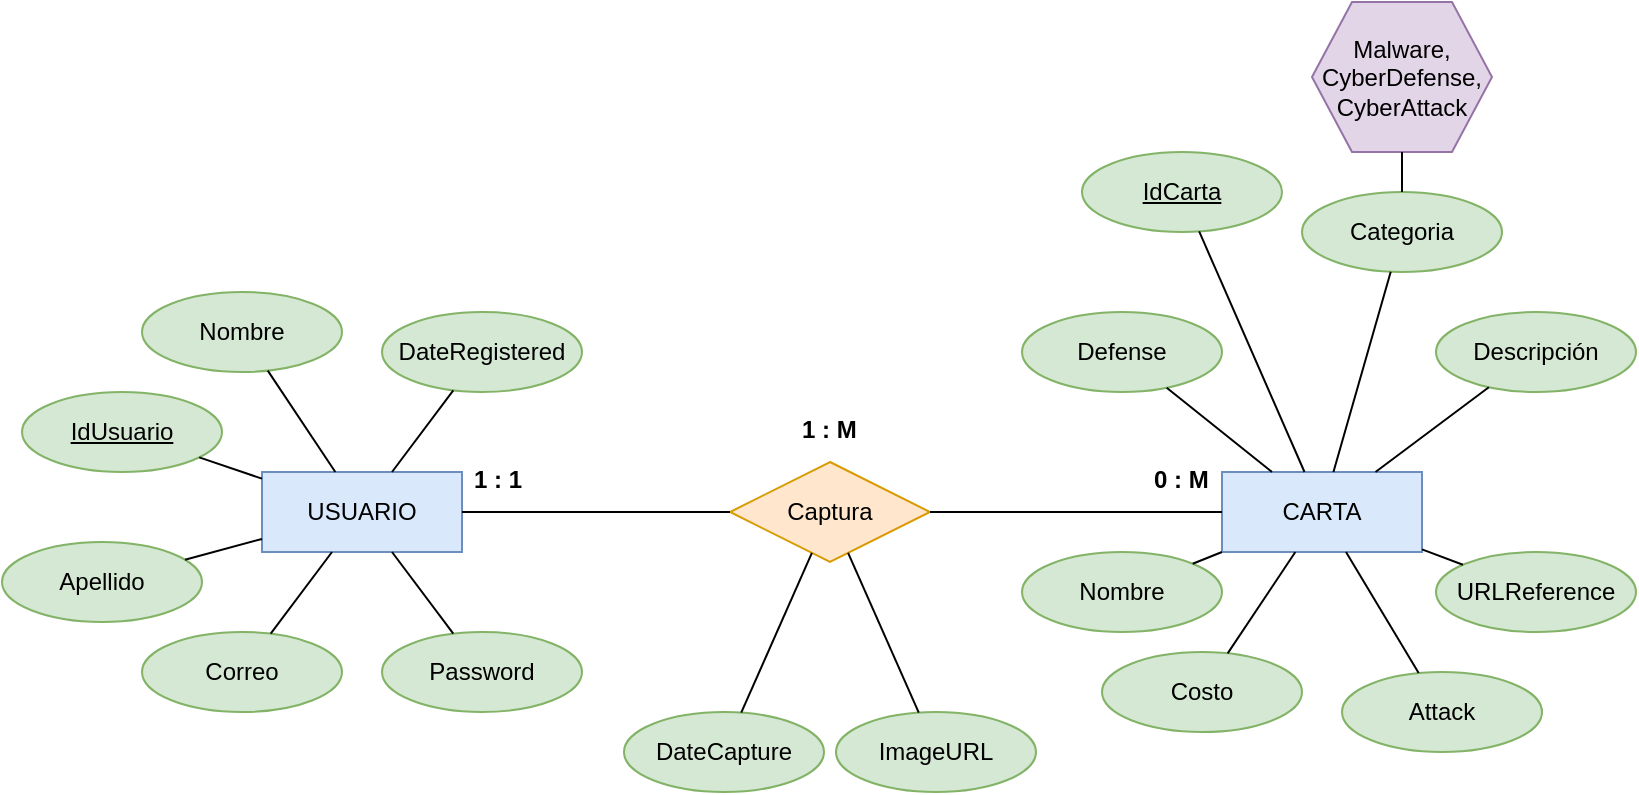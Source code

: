 <mxfile version="26.2.14">
  <diagram name="Página-1" id="IkAE_Rgw1rNBqZ4q8MyZ">
    <mxGraphModel dx="983" dy="556" grid="1" gridSize="10" guides="1" tooltips="1" connect="1" arrows="1" fold="1" page="1" pageScale="1" pageWidth="827" pageHeight="1169" math="0" shadow="0">
      <root>
        <mxCell id="0" />
        <mxCell id="1" parent="0" />
        <mxCell id="kso5AjJPwojteGqDQw1w-1" value="USUARIO" style="whiteSpace=wrap;html=1;align=center;fillColor=#dae8fc;strokeColor=#6c8ebf;" vertex="1" parent="1">
          <mxGeometry x="140" y="320" width="100" height="40" as="geometry" />
        </mxCell>
        <mxCell id="kso5AjJPwojteGqDQw1w-2" value="Captura" style="shape=rhombus;perimeter=rhombusPerimeter;whiteSpace=wrap;html=1;align=center;fillColor=#ffe6cc;strokeColor=#d79b00;" vertex="1" parent="1">
          <mxGeometry x="374" y="315" width="100" height="50" as="geometry" />
        </mxCell>
        <mxCell id="kso5AjJPwojteGqDQw1w-3" value="Malware,&lt;div&gt;CyberDefense,&lt;/div&gt;&lt;div&gt;CyberAttack&lt;/div&gt;" style="shape=hexagon;perimeter=hexagonPerimeter2;whiteSpace=wrap;html=1;fixedSize=1;fillColor=#e1d5e7;strokeColor=#9673a6;" vertex="1" parent="1">
          <mxGeometry x="665" y="85" width="90" height="75" as="geometry" />
        </mxCell>
        <mxCell id="kso5AjJPwojteGqDQw1w-4" value="IdUsuario" style="ellipse;whiteSpace=wrap;html=1;align=center;fontStyle=4;fillColor=#d5e8d4;strokeColor=#82b366;" vertex="1" parent="1">
          <mxGeometry x="20" y="280" width="100" height="40" as="geometry" />
        </mxCell>
        <mxCell id="kso5AjJPwojteGqDQw1w-6" value="CARTA" style="whiteSpace=wrap;html=1;align=center;fillColor=#dae8fc;strokeColor=#6c8ebf;" vertex="1" parent="1">
          <mxGeometry x="620" y="320" width="100" height="40" as="geometry" />
        </mxCell>
        <mxCell id="kso5AjJPwojteGqDQw1w-7" value="" style="endArrow=none;html=1;rounded=0;" edge="1" parent="1" source="kso5AjJPwojteGqDQw1w-1" target="kso5AjJPwojteGqDQw1w-2">
          <mxGeometry relative="1" as="geometry">
            <mxPoint x="290" y="450" as="sourcePoint" />
            <mxPoint x="450" y="450" as="targetPoint" />
          </mxGeometry>
        </mxCell>
        <mxCell id="kso5AjJPwojteGqDQw1w-8" value="" style="endArrow=none;html=1;rounded=0;" edge="1" parent="1" source="kso5AjJPwojteGqDQw1w-2" target="kso5AjJPwojteGqDQw1w-6">
          <mxGeometry relative="1" as="geometry">
            <mxPoint x="560" y="440" as="sourcePoint" />
            <mxPoint x="720" y="440" as="targetPoint" />
          </mxGeometry>
        </mxCell>
        <mxCell id="kso5AjJPwojteGqDQw1w-9" value="1 : M" style="text;strokeColor=none;fillColor=none;spacingLeft=4;spacingRight=4;overflow=hidden;rotatable=0;points=[[0,0.5],[1,0.5]];portConstraint=eastwest;fontSize=12;whiteSpace=wrap;html=1;fontStyle=1" vertex="1" parent="1">
          <mxGeometry x="404" y="285" width="40" height="30" as="geometry" />
        </mxCell>
        <mxCell id="kso5AjJPwojteGqDQw1w-10" value="0 : M" style="text;strokeColor=none;fillColor=none;spacingLeft=4;spacingRight=4;overflow=hidden;rotatable=0;points=[[0,0.5],[1,0.5]];portConstraint=eastwest;fontSize=12;whiteSpace=wrap;html=1;fontStyle=1" vertex="1" parent="1">
          <mxGeometry x="580" y="310" width="40" height="30" as="geometry" />
        </mxCell>
        <mxCell id="kso5AjJPwojteGqDQw1w-11" value="1 : 1" style="text;strokeColor=none;fillColor=none;spacingLeft=4;spacingRight=4;overflow=hidden;rotatable=0;points=[[0,0.5],[1,0.5]];portConstraint=eastwest;fontSize=12;whiteSpace=wrap;html=1;fontStyle=1" vertex="1" parent="1">
          <mxGeometry x="240" y="310" width="40" height="30" as="geometry" />
        </mxCell>
        <mxCell id="kso5AjJPwojteGqDQw1w-18" value="Nombre" style="ellipse;whiteSpace=wrap;html=1;align=center;fillColor=#d5e8d4;strokeColor=#82b366;" vertex="1" parent="1">
          <mxGeometry x="80" y="230" width="100" height="40" as="geometry" />
        </mxCell>
        <mxCell id="kso5AjJPwojteGqDQw1w-19" value="Apellido" style="ellipse;whiteSpace=wrap;html=1;align=center;fillColor=#d5e8d4;strokeColor=#82b366;" vertex="1" parent="1">
          <mxGeometry x="10" y="355" width="100" height="40" as="geometry" />
        </mxCell>
        <mxCell id="kso5AjJPwojteGqDQw1w-20" value="Correo" style="ellipse;whiteSpace=wrap;html=1;align=center;fillColor=#d5e8d4;strokeColor=#82b366;" vertex="1" parent="1">
          <mxGeometry x="80" y="400" width="100" height="40" as="geometry" />
        </mxCell>
        <mxCell id="kso5AjJPwojteGqDQw1w-21" value="Password" style="ellipse;whiteSpace=wrap;html=1;align=center;fillColor=#d5e8d4;strokeColor=#82b366;" vertex="1" parent="1">
          <mxGeometry x="200" y="400" width="100" height="40" as="geometry" />
        </mxCell>
        <mxCell id="kso5AjJPwojteGqDQw1w-24" value="DateRegistered" style="ellipse;whiteSpace=wrap;html=1;align=center;fillColor=#d5e8d4;strokeColor=#82b366;" vertex="1" parent="1">
          <mxGeometry x="200" y="240" width="100" height="40" as="geometry" />
        </mxCell>
        <mxCell id="kso5AjJPwojteGqDQw1w-25" value="" style="endArrow=none;html=1;rounded=0;" edge="1" parent="1" source="kso5AjJPwojteGqDQw1w-4" target="kso5AjJPwojteGqDQw1w-1">
          <mxGeometry relative="1" as="geometry">
            <mxPoint x="310" y="570" as="sourcePoint" />
            <mxPoint x="470" y="570" as="targetPoint" />
          </mxGeometry>
        </mxCell>
        <mxCell id="kso5AjJPwojteGqDQw1w-26" value="" style="endArrow=none;html=1;rounded=0;" edge="1" parent="1" source="kso5AjJPwojteGqDQw1w-19" target="kso5AjJPwojteGqDQw1w-1">
          <mxGeometry relative="1" as="geometry">
            <mxPoint x="50" y="380" as="sourcePoint" />
            <mxPoint x="210" y="380" as="targetPoint" />
          </mxGeometry>
        </mxCell>
        <mxCell id="kso5AjJPwojteGqDQw1w-27" value="" style="endArrow=none;html=1;rounded=0;" edge="1" parent="1" source="kso5AjJPwojteGqDQw1w-20" target="kso5AjJPwojteGqDQw1w-1">
          <mxGeometry relative="1" as="geometry">
            <mxPoint x="130" y="410" as="sourcePoint" />
            <mxPoint x="280" y="410" as="targetPoint" />
          </mxGeometry>
        </mxCell>
        <mxCell id="kso5AjJPwojteGqDQw1w-28" value="" style="endArrow=none;html=1;rounded=0;" edge="1" parent="1" source="kso5AjJPwojteGqDQw1w-1" target="kso5AjJPwojteGqDQw1w-18">
          <mxGeometry relative="1" as="geometry">
            <mxPoint x="160" y="290" as="sourcePoint" />
            <mxPoint x="320" y="290" as="targetPoint" />
          </mxGeometry>
        </mxCell>
        <mxCell id="kso5AjJPwojteGqDQw1w-29" value="" style="endArrow=none;html=1;rounded=0;" edge="1" parent="1" source="kso5AjJPwojteGqDQw1w-21" target="kso5AjJPwojteGqDQw1w-1">
          <mxGeometry relative="1" as="geometry">
            <mxPoint x="260" y="480" as="sourcePoint" />
            <mxPoint x="420" y="480" as="targetPoint" />
          </mxGeometry>
        </mxCell>
        <mxCell id="kso5AjJPwojteGqDQw1w-30" value="" style="endArrow=none;html=1;rounded=0;" edge="1" parent="1" source="kso5AjJPwojteGqDQw1w-1" target="kso5AjJPwojteGqDQw1w-24">
          <mxGeometry relative="1" as="geometry">
            <mxPoint x="230" y="300" as="sourcePoint" />
            <mxPoint x="390" y="300" as="targetPoint" />
          </mxGeometry>
        </mxCell>
        <mxCell id="kso5AjJPwojteGqDQw1w-31" value="IdCarta" style="ellipse;whiteSpace=wrap;html=1;align=center;fontStyle=4;fillColor=#d5e8d4;strokeColor=#82b366;" vertex="1" parent="1">
          <mxGeometry x="550" y="160" width="100" height="40" as="geometry" />
        </mxCell>
        <mxCell id="kso5AjJPwojteGqDQw1w-32" value="Categoria" style="ellipse;whiteSpace=wrap;html=1;align=center;fillColor=#d5e8d4;strokeColor=#82b366;" vertex="1" parent="1">
          <mxGeometry x="660" y="180" width="100" height="40" as="geometry" />
        </mxCell>
        <mxCell id="kso5AjJPwojteGqDQw1w-33" value="" style="endArrow=none;html=1;rounded=0;" edge="1" parent="1" source="kso5AjJPwojteGqDQw1w-3" target="kso5AjJPwojteGqDQw1w-32">
          <mxGeometry relative="1" as="geometry">
            <mxPoint x="710" y="150" as="sourcePoint" />
            <mxPoint x="870" y="150" as="targetPoint" />
          </mxGeometry>
        </mxCell>
        <mxCell id="kso5AjJPwojteGqDQw1w-34" value="Descripción" style="ellipse;whiteSpace=wrap;html=1;align=center;fillColor=#d5e8d4;strokeColor=#82b366;" vertex="1" parent="1">
          <mxGeometry x="727" y="240" width="100" height="40" as="geometry" />
        </mxCell>
        <mxCell id="kso5AjJPwojteGqDQw1w-35" value="URLReference" style="ellipse;whiteSpace=wrap;html=1;align=center;fillColor=#d5e8d4;strokeColor=#82b366;" vertex="1" parent="1">
          <mxGeometry x="727" y="360" width="100" height="40" as="geometry" />
        </mxCell>
        <mxCell id="kso5AjJPwojteGqDQw1w-36" value="Nombre" style="ellipse;whiteSpace=wrap;html=1;align=center;fillColor=#d5e8d4;strokeColor=#82b366;" vertex="1" parent="1">
          <mxGeometry x="520" y="360" width="100" height="40" as="geometry" />
        </mxCell>
        <mxCell id="kso5AjJPwojteGqDQw1w-37" value="Attack" style="ellipse;whiteSpace=wrap;html=1;align=center;fillColor=#d5e8d4;strokeColor=#82b366;" vertex="1" parent="1">
          <mxGeometry x="680" y="420" width="100" height="40" as="geometry" />
        </mxCell>
        <mxCell id="kso5AjJPwojteGqDQw1w-38" value="Defense" style="ellipse;whiteSpace=wrap;html=1;align=center;fillColor=#d5e8d4;strokeColor=#82b366;" vertex="1" parent="1">
          <mxGeometry x="520" y="240" width="100" height="40" as="geometry" />
        </mxCell>
        <mxCell id="kso5AjJPwojteGqDQw1w-39" value="Costo" style="ellipse;whiteSpace=wrap;html=1;align=center;fillColor=#d5e8d4;strokeColor=#82b366;" vertex="1" parent="1">
          <mxGeometry x="560" y="410" width="100" height="40" as="geometry" />
        </mxCell>
        <mxCell id="kso5AjJPwojteGqDQw1w-40" value="" style="endArrow=none;html=1;rounded=0;" edge="1" parent="1" source="kso5AjJPwojteGqDQw1w-38" target="kso5AjJPwojteGqDQw1w-6">
          <mxGeometry relative="1" as="geometry">
            <mxPoint x="650" y="280" as="sourcePoint" />
            <mxPoint x="810" y="280" as="targetPoint" />
          </mxGeometry>
        </mxCell>
        <mxCell id="kso5AjJPwojteGqDQw1w-41" value="" style="endArrow=none;html=1;rounded=0;" edge="1" parent="1" source="kso5AjJPwojteGqDQw1w-31" target="kso5AjJPwojteGqDQw1w-6">
          <mxGeometry relative="1" as="geometry">
            <mxPoint x="670" y="260" as="sourcePoint" />
            <mxPoint x="830" y="260" as="targetPoint" />
          </mxGeometry>
        </mxCell>
        <mxCell id="kso5AjJPwojteGqDQw1w-42" value="" style="endArrow=none;html=1;rounded=0;" edge="1" parent="1" source="kso5AjJPwojteGqDQw1w-32" target="kso5AjJPwojteGqDQw1w-6">
          <mxGeometry relative="1" as="geometry">
            <mxPoint x="680" y="270" as="sourcePoint" />
            <mxPoint x="840" y="270" as="targetPoint" />
          </mxGeometry>
        </mxCell>
        <mxCell id="kso5AjJPwojteGqDQw1w-43" value="" style="endArrow=none;html=1;rounded=0;" edge="1" parent="1" source="kso5AjJPwojteGqDQw1w-36" target="kso5AjJPwojteGqDQw1w-6">
          <mxGeometry relative="1" as="geometry">
            <mxPoint x="620" y="390" as="sourcePoint" />
            <mxPoint x="780" y="390" as="targetPoint" />
          </mxGeometry>
        </mxCell>
        <mxCell id="kso5AjJPwojteGqDQw1w-44" value="" style="endArrow=none;html=1;rounded=0;" edge="1" parent="1" source="kso5AjJPwojteGqDQw1w-39" target="kso5AjJPwojteGqDQw1w-6">
          <mxGeometry relative="1" as="geometry">
            <mxPoint x="600" y="420" as="sourcePoint" />
            <mxPoint x="760" y="420" as="targetPoint" />
          </mxGeometry>
        </mxCell>
        <mxCell id="kso5AjJPwojteGqDQw1w-45" value="" style="endArrow=none;html=1;rounded=0;" edge="1" parent="1" source="kso5AjJPwojteGqDQw1w-37" target="kso5AjJPwojteGqDQw1w-6">
          <mxGeometry relative="1" as="geometry">
            <mxPoint x="720" y="400" as="sourcePoint" />
            <mxPoint x="880" y="400" as="targetPoint" />
          </mxGeometry>
        </mxCell>
        <mxCell id="kso5AjJPwojteGqDQw1w-46" value="" style="endArrow=none;html=1;rounded=0;" edge="1" parent="1" source="kso5AjJPwojteGqDQw1w-6" target="kso5AjJPwojteGqDQw1w-34">
          <mxGeometry relative="1" as="geometry">
            <mxPoint x="750" y="300" as="sourcePoint" />
            <mxPoint x="910" y="300" as="targetPoint" />
          </mxGeometry>
        </mxCell>
        <mxCell id="kso5AjJPwojteGqDQw1w-47" value="" style="endArrow=none;html=1;rounded=0;" edge="1" parent="1" source="kso5AjJPwojteGqDQw1w-6" target="kso5AjJPwojteGqDQw1w-35">
          <mxGeometry relative="1" as="geometry">
            <mxPoint x="770" y="340" as="sourcePoint" />
            <mxPoint x="930" y="340" as="targetPoint" />
          </mxGeometry>
        </mxCell>
        <mxCell id="kso5AjJPwojteGqDQw1w-48" value="DateCapture" style="ellipse;whiteSpace=wrap;html=1;align=center;fillColor=#d5e8d4;strokeColor=#82b366;" vertex="1" parent="1">
          <mxGeometry x="321" y="440" width="100" height="40" as="geometry" />
        </mxCell>
        <mxCell id="kso5AjJPwojteGqDQw1w-49" value="ImageURL" style="ellipse;whiteSpace=wrap;html=1;align=center;fillColor=#d5e8d4;strokeColor=#82b366;" vertex="1" parent="1">
          <mxGeometry x="427" y="440" width="100" height="40" as="geometry" />
        </mxCell>
        <mxCell id="kso5AjJPwojteGqDQw1w-50" value="" style="endArrow=none;html=1;rounded=0;" edge="1" parent="1" source="kso5AjJPwojteGqDQw1w-48" target="kso5AjJPwojteGqDQw1w-2">
          <mxGeometry relative="1" as="geometry">
            <mxPoint x="380" y="400" as="sourcePoint" />
            <mxPoint x="540" y="400" as="targetPoint" />
          </mxGeometry>
        </mxCell>
        <mxCell id="kso5AjJPwojteGqDQw1w-51" value="" style="endArrow=none;html=1;rounded=0;" edge="1" parent="1" source="kso5AjJPwojteGqDQw1w-49" target="kso5AjJPwojteGqDQw1w-2">
          <mxGeometry relative="1" as="geometry">
            <mxPoint x="440" y="410" as="sourcePoint" />
            <mxPoint x="600" y="410" as="targetPoint" />
          </mxGeometry>
        </mxCell>
      </root>
    </mxGraphModel>
  </diagram>
</mxfile>

